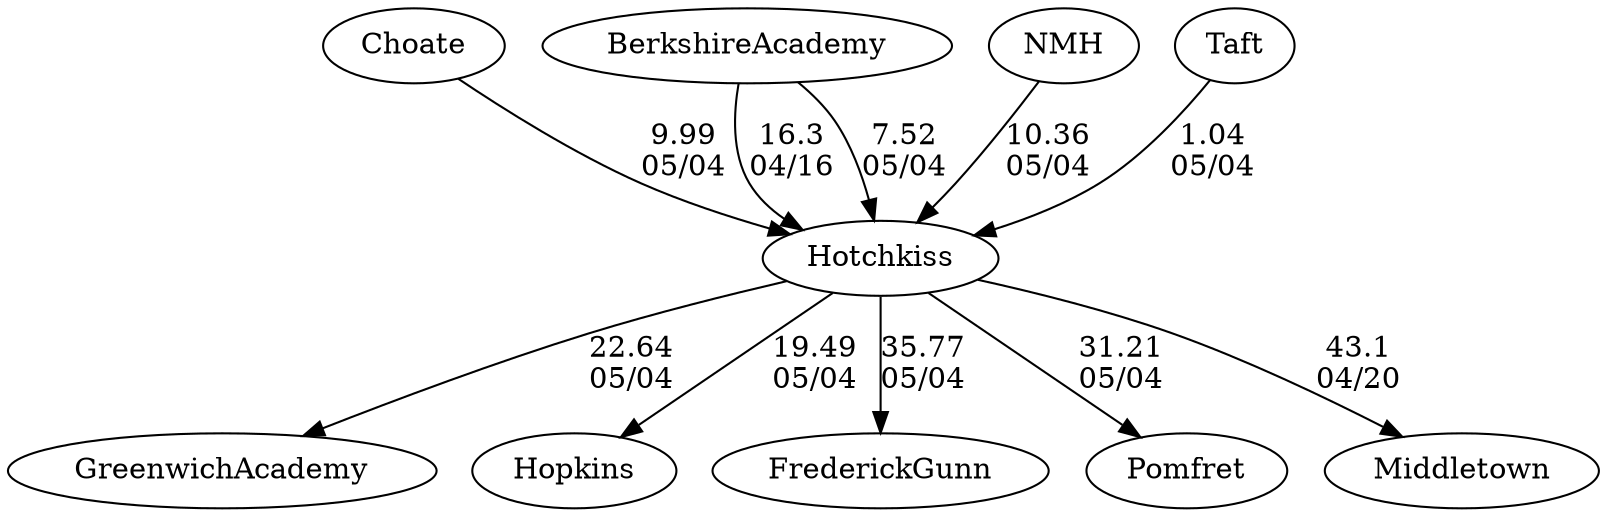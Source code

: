 digraph girls2foursHotchkiss {GreenwichAcademy [URL="girls2foursHotchkissGreenwichAcademy.html"];Hopkins [URL="girls2foursHotchkissHopkins.html"];Choate [URL="girls2foursHotchkissChoate.html"];FrederickGunn [URL="girls2foursHotchkissFrederickGunn.html"];BerkshireAcademy [URL="girls2foursHotchkissBerkshireAcademy.html"];NMH [URL="girls2foursHotchkissNMH.html"];Pomfret [URL="girls2foursHotchkissPomfret.html"];Hotchkiss [URL="girls2foursHotchkissHotchkiss.html"];Taft [URL="girls2foursHotchkissTaft.html"];Middletown [URL="girls2foursHotchkissMiddletown.html"];Hotchkiss -> Middletown[label="43.1
04/20", weight="57", tooltip="NEIRA Boys & Girls Fours,Notre Dame Invite #1: Notre Dame vs. Hotchkiss vs. Middletown vs. Greenwich Country Day School			
Distance: 1500m Conditions: All races into an outgoing head current on the river. Light cross/ tail wind for all races. G1 and B1 had small chop starting to build. Comments: Great Racing by all today!
None", URL="https://www.row2k.com/results/resultspage.cfm?UID=0B5A12BEAF8945DD81EB9EFB206E62F1&cat=5", random="random"]; 
BerkshireAcademy -> Hotchkiss[label="16.3
04/16", weight="84", tooltip="NEIRA Boys & Girls Fours,Berkshire School vs. Hotchkiss			
Distance: 1500 M Conditions: Chilly and cloudy with variable cross headwinds building over the afternoon; strongest in the middle 500. Generally flat water with some slight chop in middle 500. Comments: Order of racing: G3-B4-G2-B3-G1-B2-G4-B1. Berkshire hotseated between G3 and G4. Great to be able to welcome our neighbors to the world of fours racing.
None", URL="https://www.row2k.com/results/resultspage.cfm?UID=146036DC0D57AEEFDD13651887C3B194&cat=5", random="random"]; 
NMH -> Hotchkiss[label="10.36
05/04", weight="90", tooltip="Founder's Day Regatta			
", URL="", random="random"]; 
Choate -> Hotchkiss[label="9.99
05/04", weight="91", tooltip="Founder's Day Regatta			
", URL="", random="random"]; 
BerkshireAcademy -> Hotchkiss[label="7.52
05/04", weight="93", tooltip="Founder's Day Regatta			
", URL="", random="random"]; 
Hotchkiss -> GreenwichAcademy[label="22.64
05/04", weight="78", tooltip="Founder's Day Regatta			
", URL="", random="random"]; 
Taft -> Hotchkiss[label="1.04
05/04", weight="99", tooltip="Founder's Day Regatta			
", URL="", random="random"]; 
Hotchkiss -> Hopkins[label="19.49
05/04", weight="81", tooltip="Founder's Day Regatta			
", URL="", random="random"]; 
Hotchkiss -> Pomfret[label="31.21
05/04", weight="69", tooltip="Founder's Day Regatta			
", URL="", random="random"]; 
Hotchkiss -> FrederickGunn[label="35.77
05/04", weight="65", tooltip="Founder's Day Regatta			
", URL="", random="random"]}